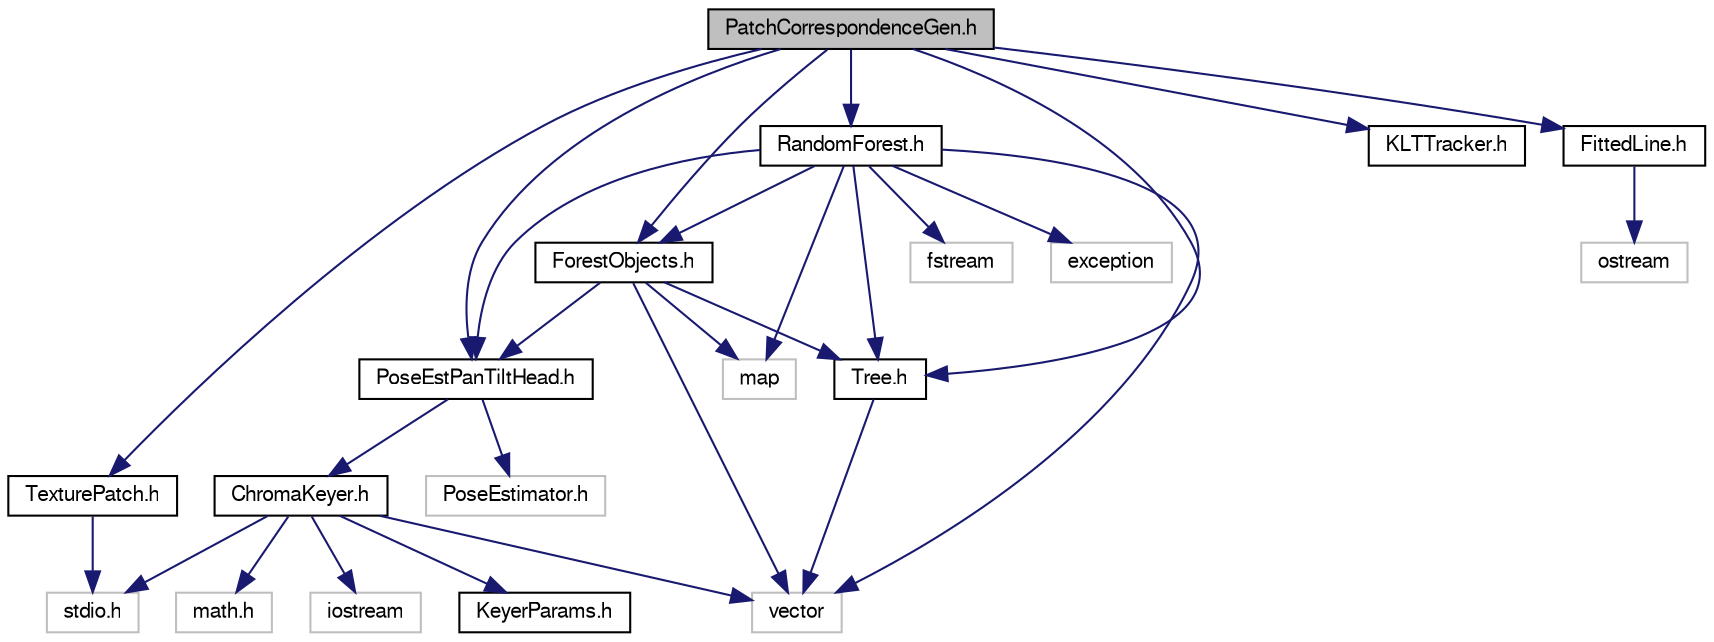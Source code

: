 digraph G
{
  edge [fontname="FreeSans",fontsize="10",labelfontname="FreeSans",labelfontsize="10"];
  node [fontname="FreeSans",fontsize="10",shape=record];
  Node1 [label="PatchCorrespondenceGen.h",height=0.2,width=0.4,color="black", fillcolor="grey75", style="filled" fontcolor="black"];
  Node1 -> Node2 [color="midnightblue",fontsize="10",style="solid",fontname="FreeSans"];
  Node2 [label="TexturePatch.h",height=0.2,width=0.4,color="black", fillcolor="white", style="filled",URL="$TexturePatch_8h.html"];
  Node2 -> Node3 [color="midnightblue",fontsize="10",style="solid",fontname="FreeSans"];
  Node3 [label="stdio.h",height=0.2,width=0.4,color="grey75", fillcolor="white", style="filled"];
  Node1 -> Node4 [color="midnightblue",fontsize="10",style="solid",fontname="FreeSans"];
  Node4 [label="PoseEstPanTiltHead.h",height=0.2,width=0.4,color="black", fillcolor="white", style="filled",URL="$PoseEstPanTiltHead_8h.html"];
  Node4 -> Node5 [color="midnightblue",fontsize="10",style="solid",fontname="FreeSans"];
  Node5 [label="PoseEstimator.h",height=0.2,width=0.4,color="grey75", fillcolor="white", style="filled"];
  Node4 -> Node6 [color="midnightblue",fontsize="10",style="solid",fontname="FreeSans"];
  Node6 [label="ChromaKeyer.h",height=0.2,width=0.4,color="black", fillcolor="white", style="filled",URL="$ChromaKeyer_8h.html"];
  Node6 -> Node7 [color="midnightblue",fontsize="10",style="solid",fontname="FreeSans"];
  Node7 [label="math.h",height=0.2,width=0.4,color="grey75", fillcolor="white", style="filled"];
  Node6 -> Node3 [color="midnightblue",fontsize="10",style="solid",fontname="FreeSans"];
  Node6 -> Node8 [color="midnightblue",fontsize="10",style="solid",fontname="FreeSans"];
  Node8 [label="iostream",height=0.2,width=0.4,color="grey75", fillcolor="white", style="filled"];
  Node6 -> Node9 [color="midnightblue",fontsize="10",style="solid",fontname="FreeSans"];
  Node9 [label="vector",height=0.2,width=0.4,color="grey75", fillcolor="white", style="filled"];
  Node6 -> Node10 [color="midnightblue",fontsize="10",style="solid",fontname="FreeSans"];
  Node10 [label="KeyerParams.h",height=0.2,width=0.4,color="black", fillcolor="white", style="filled",URL="$KeyerParams_8h.html"];
  Node1 -> Node11 [color="midnightblue",fontsize="10",style="solid",fontname="FreeSans"];
  Node11 [label="KLTTracker.h",height=0.2,width=0.4,color="black", fillcolor="white", style="filled",URL="$KLTTracker_8h.html"];
  Node1 -> Node12 [color="midnightblue",fontsize="10",style="solid",fontname="FreeSans"];
  Node12 [label="FittedLine.h",height=0.2,width=0.4,color="black", fillcolor="white", style="filled",URL="$FittedLine_8h.html"];
  Node12 -> Node13 [color="midnightblue",fontsize="10",style="solid",fontname="FreeSans"];
  Node13 [label="ostream",height=0.2,width=0.4,color="grey75", fillcolor="white", style="filled"];
  Node1 -> Node14 [color="midnightblue",fontsize="10",style="solid",fontname="FreeSans"];
  Node14 [label="RandomForest.h",height=0.2,width=0.4,color="black", fillcolor="white", style="filled",URL="$RandomForest_8h.html"];
  Node14 -> Node9 [color="midnightblue",fontsize="10",style="solid",fontname="FreeSans"];
  Node14 -> Node15 [color="midnightblue",fontsize="10",style="solid",fontname="FreeSans"];
  Node15 [label="map",height=0.2,width=0.4,color="grey75", fillcolor="white", style="filled"];
  Node14 -> Node16 [color="midnightblue",fontsize="10",style="solid",fontname="FreeSans"];
  Node16 [label="exception",height=0.2,width=0.4,color="grey75", fillcolor="white", style="filled"];
  Node14 -> Node17 [color="midnightblue",fontsize="10",style="solid",fontname="FreeSans"];
  Node17 [label="fstream",height=0.2,width=0.4,color="grey75", fillcolor="white", style="filled"];
  Node14 -> Node18 [color="midnightblue",fontsize="10",style="solid",fontname="FreeSans"];
  Node18 [label="Tree.h",height=0.2,width=0.4,color="black", fillcolor="white", style="filled",URL="$Tree_8h.html"];
  Node18 -> Node9 [color="midnightblue",fontsize="10",style="solid",fontname="FreeSans"];
  Node14 -> Node19 [color="midnightblue",fontsize="10",style="solid",fontname="FreeSans"];
  Node19 [label="ForestObjects.h",height=0.2,width=0.4,color="black", fillcolor="white", style="filled",URL="$ForestObjects_8h.html"];
  Node19 -> Node18 [color="midnightblue",fontsize="10",style="solid",fontname="FreeSans"];
  Node19 -> Node4 [color="midnightblue",fontsize="10",style="solid",fontname="FreeSans"];
  Node19 -> Node9 [color="midnightblue",fontsize="10",style="solid",fontname="FreeSans"];
  Node19 -> Node15 [color="midnightblue",fontsize="10",style="solid",fontname="FreeSans"];
  Node14 -> Node4 [color="midnightblue",fontsize="10",style="solid",fontname="FreeSans"];
  Node1 -> Node18 [color="midnightblue",fontsize="10",style="solid",fontname="FreeSans"];
  Node1 -> Node19 [color="midnightblue",fontsize="10",style="solid",fontname="FreeSans"];
}
